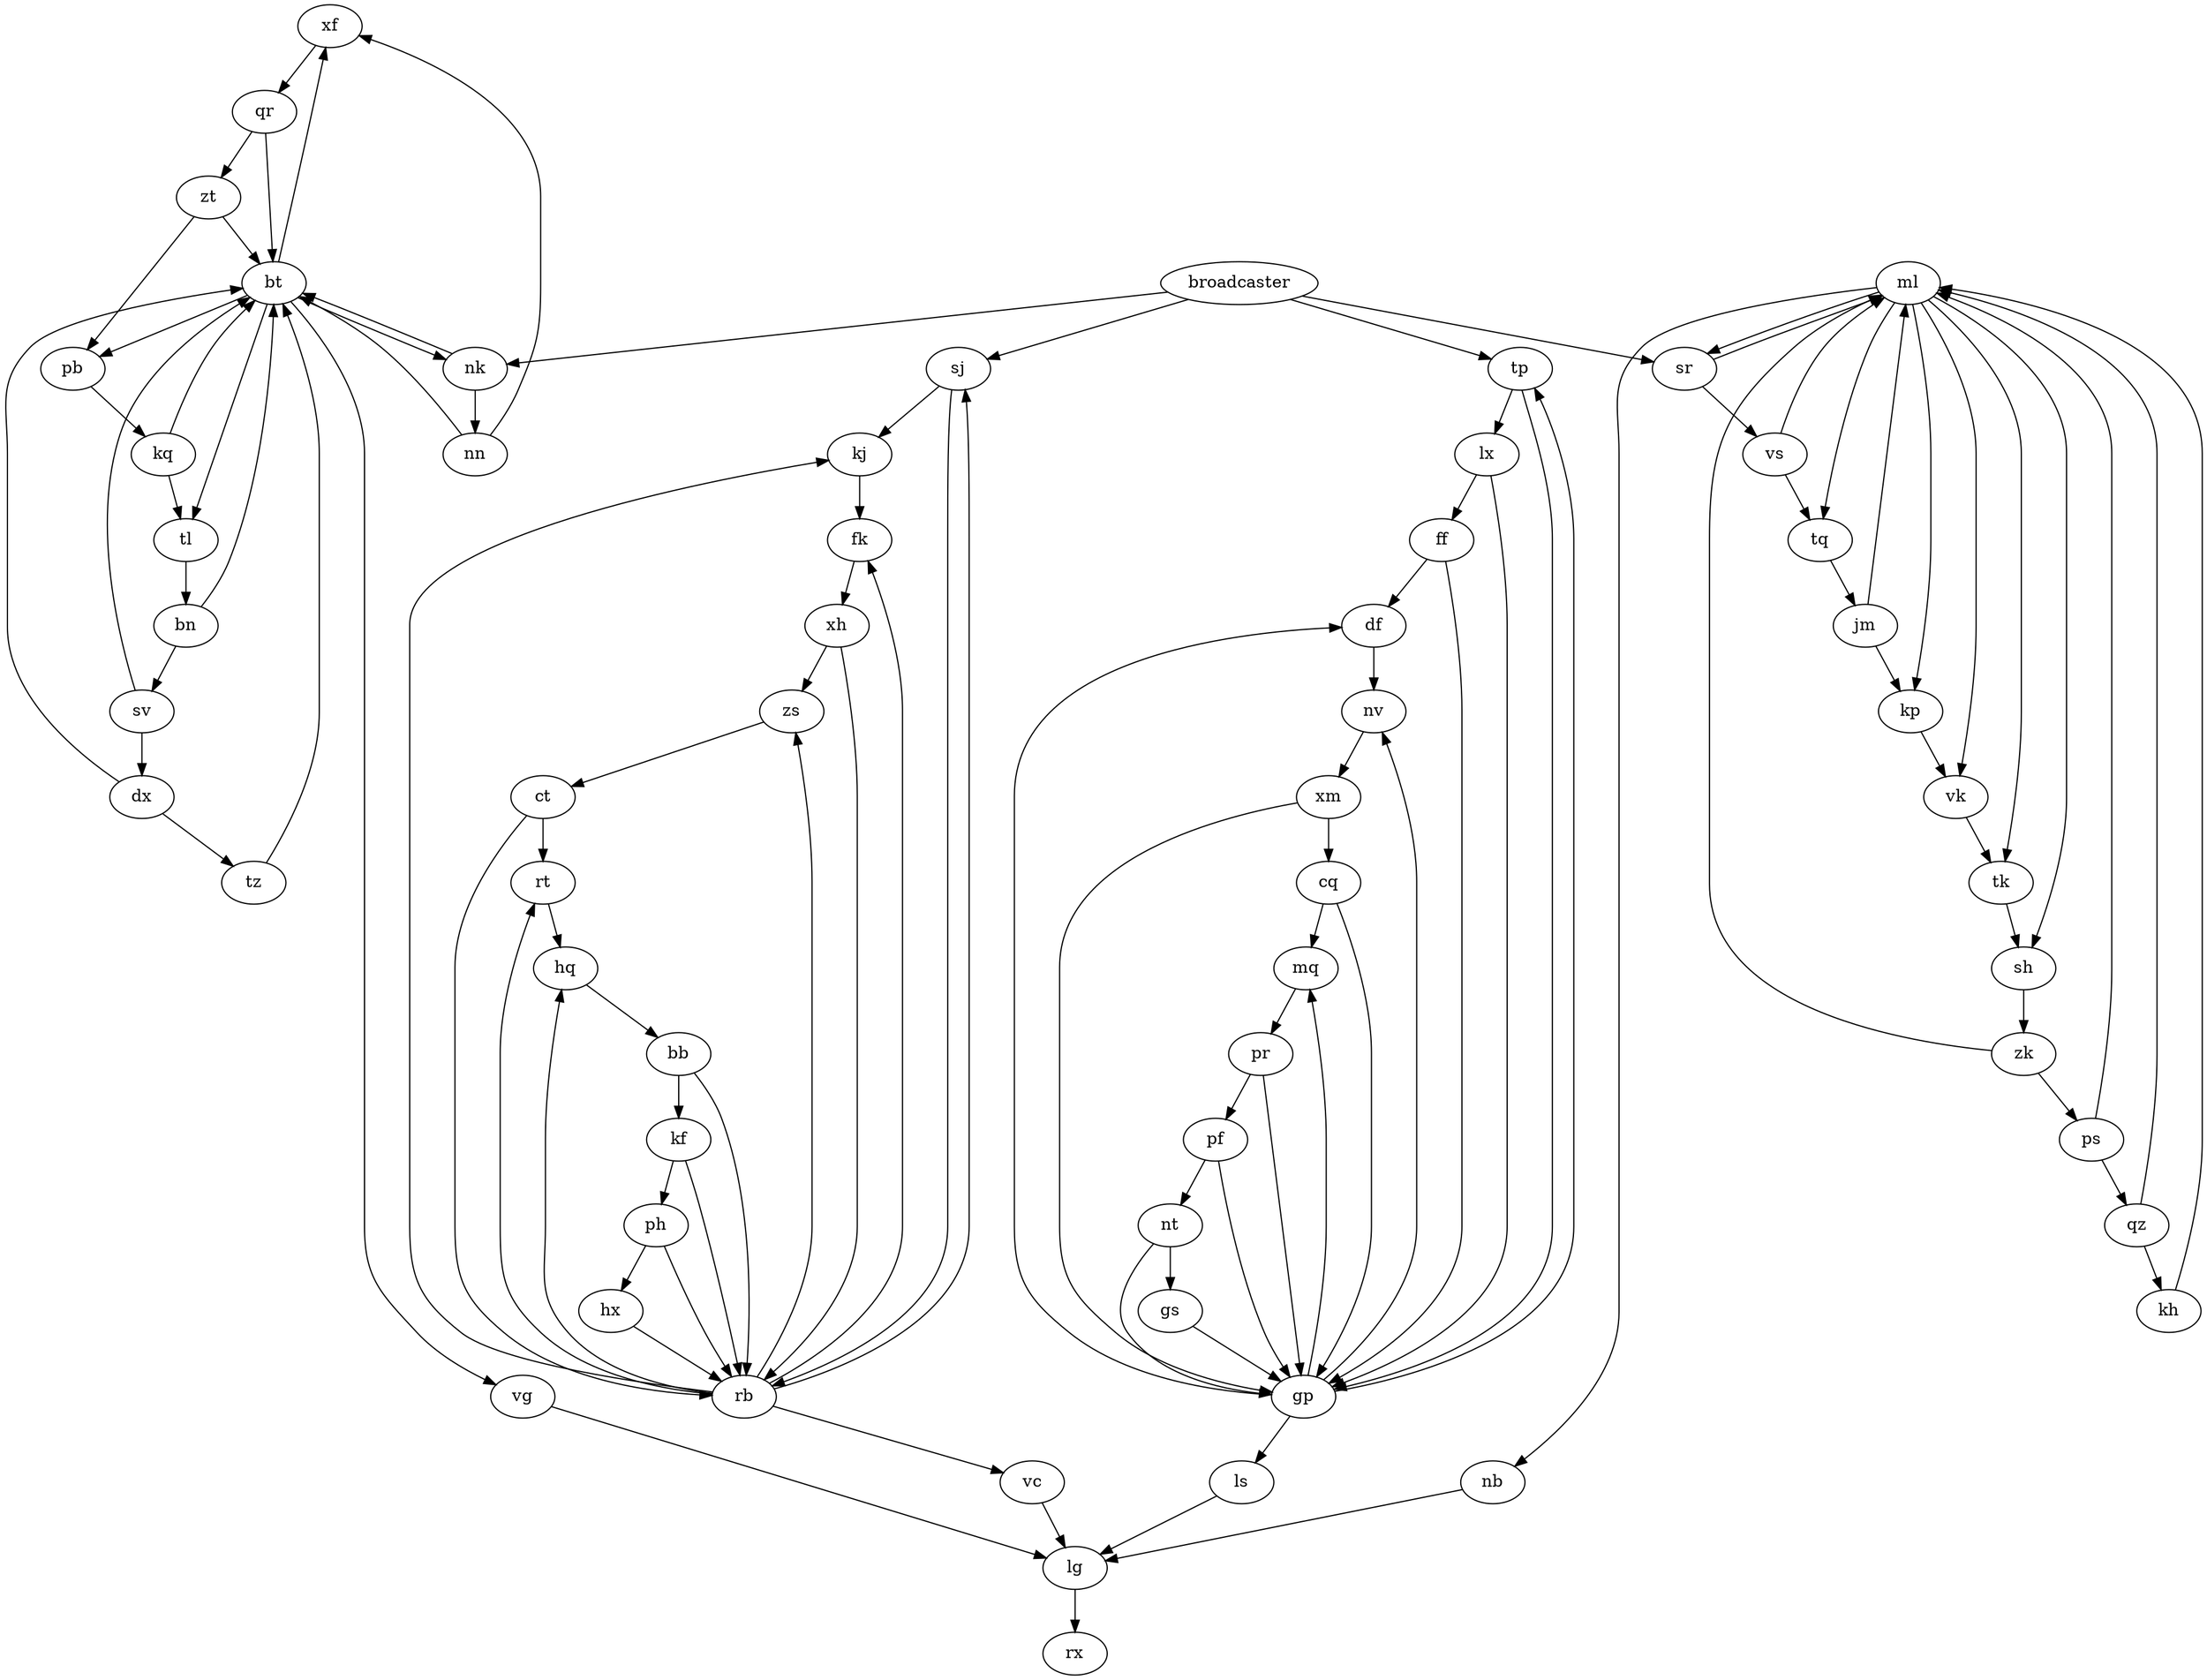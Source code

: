// The Machine
digraph {
	xf [label=xf]
	qr [label=qr]
	xm [label=xm]
	zs [label=zs]
	vg [label=vg]
	dx [label=dx]
	tq [label=tq]
	pr [label=pr]
	nb [label=nb]
	tz [label=tz]
	kj [label=kj]
	hx [label=hx]
	xh [label=xh]
	vc [label=vc]
	tl [label=tl]
	bb [label=bb]
	nn [label=nn]
	nk [label=nk]
	kp [label=kp]
	bt [label=bt]
	sr [label=sr]
	sh [label=sh]
	jm [label=jm]
	kq [label=kq]
	vs [label=vs]
	sv [label=sv]
	gs [label=gs]
	kf [label=kf]
	ct [label=ct]
	sj [label=sj]
	kh [label=kh]
	nt [label=nt]
	bn [label=bn]
	lx [label=lx]
	rt [label=rt]
	ph [label=ph]
	ls [label=ls]
	nv [label=nv]
	df [label=df]
	vk [label=vk]
	cq [label=cq]
	hq [label=hq]
	lg [label=lg]
	zk [label=zk]
	ml [label=ml]
	pf [label=pf]
	ff [label=ff]
	zt [label=zt]
	broadcaster [label=broadcaster]
	mq [label=mq]
	rb [label=rb]
	pb [label=pb]
	qz [label=qz]
	tp [label=tp]
	tk [label=tk]
	gp [label=gp]
	fk [label=fk]
	ps [label=ps]
	xf -> qr
	qr -> bt
	qr -> zt
	xm -> gp
	xm -> cq
	zs -> ct
	vg -> lg
	dx -> bt
	dx -> tz
	tq -> jm
	pr -> gp
	pr -> pf
	nb -> lg
	tz -> bt
	kj -> fk
	hx -> rb
	xh -> zs
	xh -> rb
	vc -> lg
	tl -> bn
	bb -> kf
	bb -> rb
	nn -> xf
	nn -> bt
	nk -> nn
	nk -> bt
	kp -> vk
	bt -> tl
	bt -> nk
	bt -> pb
	bt -> xf
	bt -> vg
	sr -> vs
	sr -> ml
	sh -> zk
	jm -> ml
	jm -> kp
	kq -> tl
	kq -> bt
	vs -> tq
	vs -> ml
	sv -> dx
	sv -> bt
	gs -> gp
	kf -> rb
	kf -> ph
	ct -> rt
	ct -> rb
	sj -> kj
	sj -> rb
	kh -> ml
	nt -> gs
	nt -> gp
	bn -> sv
	bn -> bt
	lx -> ff
	lx -> gp
	rt -> hq
	ph -> rb
	ph -> hx
	ls -> lg
	nv -> xm
	df -> nv
	vk -> tk
	cq -> gp
	cq -> mq
	hq -> bb
	lg -> rx
	zk -> ml
	zk -> ps
	ml -> kp
	ml -> sr
	ml -> tq
	ml -> nb
	ml -> tk
	ml -> sh
	ml -> vk
	pf -> gp
	pf -> nt
	ff -> gp
	ff -> df
	zt -> pb
	zt -> bt
	broadcaster -> sj
	broadcaster -> sr
	broadcaster -> tp
	broadcaster -> nk
	mq -> pr
	rb -> vc
	rb -> zs
	rb -> fk
	rb -> hq
	rb -> rt
	rb -> sj
	rb -> kj
	pb -> kq
	qz -> ml
	qz -> kh
	tp -> gp
	tp -> lx
	tk -> sh
	gp -> df
	gp -> ls
	gp -> mq
	gp -> tp
	gp -> nv
	fk -> xh
	ps -> qz
	ps -> ml
}
